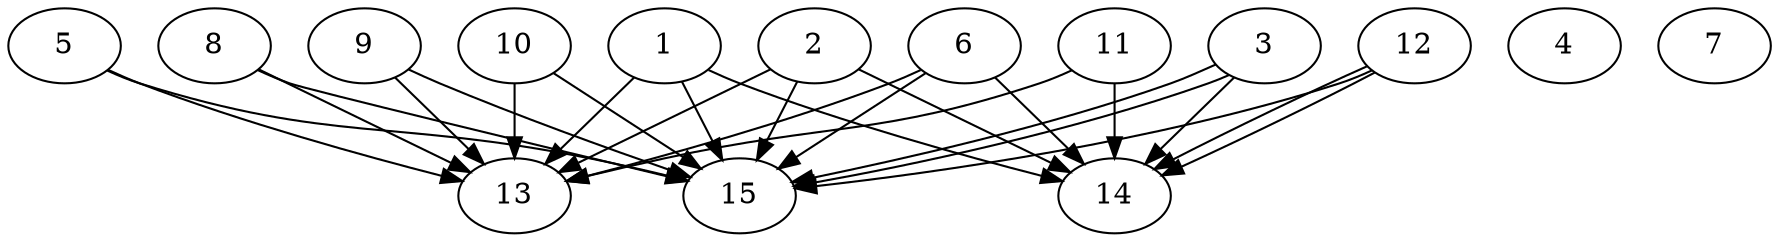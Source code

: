 // DAG automatically generated by daggen at Thu Oct  3 13:59:26 2019
// ./daggen --dot -n 15 --ccr 0.3 --fat 0.9 --regular 0.7 --density 0.9 --mindata 5242880 --maxdata 52428800 
digraph G {
  1 [size="64494933", alpha="0.07", expect_size="19348480"] 
  1 -> 13 [size ="19348480"]
  1 -> 14 [size ="19348480"]
  1 -> 15 [size ="19348480"]
  2 [size="29341013", alpha="0.14", expect_size="8802304"] 
  2 -> 13 [size ="8802304"]
  2 -> 14 [size ="8802304"]
  2 -> 15 [size ="8802304"]
  3 [size="104813227", alpha="0.00", expect_size="31443968"] 
  3 -> 14 [size ="31443968"]
  3 -> 15 [size ="31443968"]
  3 -> 15 [size ="31443968"]
  4 [size="70396587", alpha="0.01", expect_size="21118976"] 
  5 [size="138123947", alpha="0.09", expect_size="41437184"] 
  5 -> 13 [size ="41437184"]
  5 -> 15 [size ="41437184"]
  6 [size="65996800", alpha="0.13", expect_size="19799040"] 
  6 -> 13 [size ="19799040"]
  6 -> 14 [size ="19799040"]
  6 -> 15 [size ="19799040"]
  7 [size="95941973", alpha="0.05", expect_size="28782592"] 
  8 [size="161416533", alpha="0.17", expect_size="48424960"] 
  8 -> 13 [size ="48424960"]
  8 -> 15 [size ="48424960"]
  9 [size="65102507", alpha="0.14", expect_size="19530752"] 
  9 -> 13 [size ="19530752"]
  9 -> 15 [size ="19530752"]
  10 [size="114227200", alpha="0.08", expect_size="34268160"] 
  10 -> 13 [size ="34268160"]
  10 -> 15 [size ="34268160"]
  11 [size="37563733", alpha="0.18", expect_size="11269120"] 
  11 -> 13 [size ="11269120"]
  11 -> 14 [size ="11269120"]
  12 [size="89600000", alpha="0.19", expect_size="26880000"] 
  12 -> 14 [size ="26880000"]
  12 -> 14 [size ="26880000"]
  12 -> 15 [size ="26880000"]
  13 [size="43096747", alpha="0.09", expect_size="12929024"] 
  14 [size="46544213", alpha="0.20", expect_size="13963264"] 
  15 [size="56726187", alpha="0.20", expect_size="17017856"] 
}
